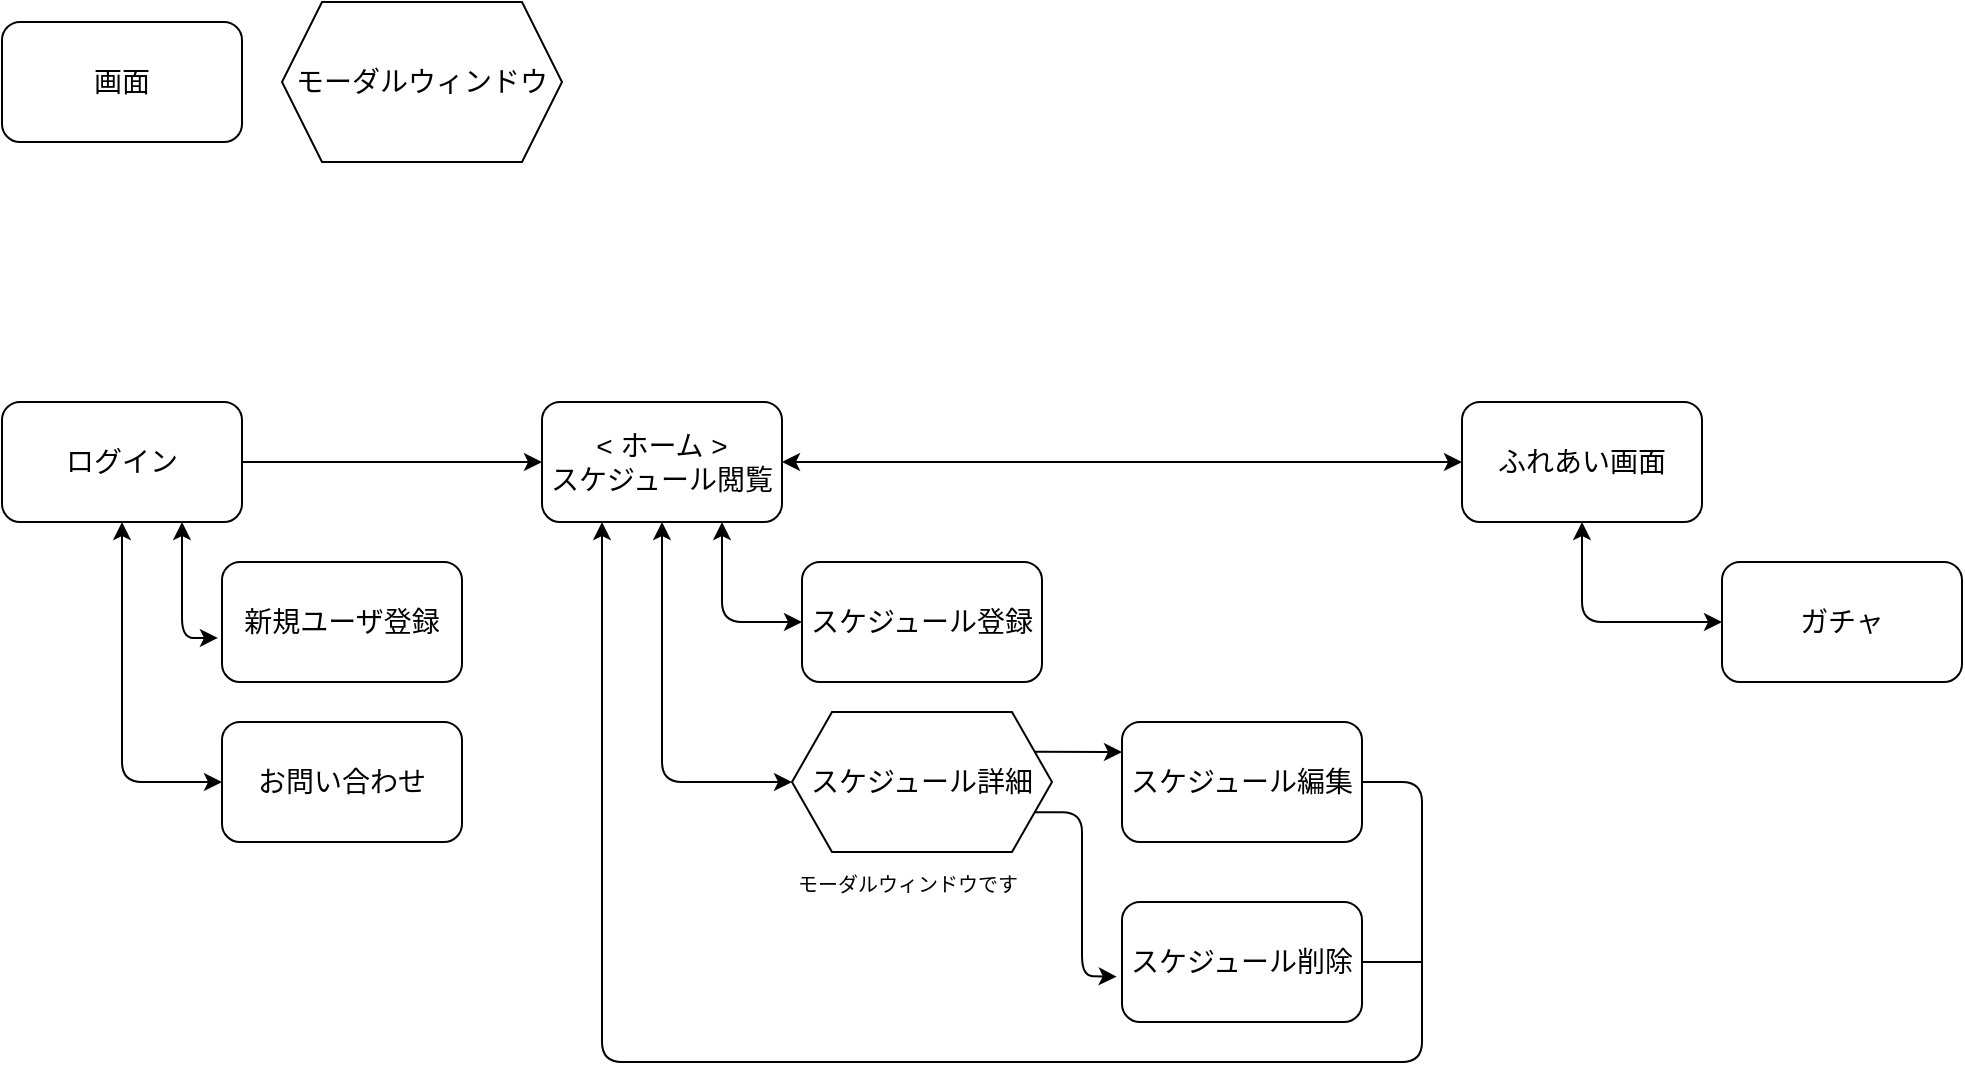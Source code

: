 <mxfile>
    <diagram id="xNM1HFz_wjV37Hjii_Vi" name="ページ1">
        <mxGraphModel dx="490" dy="427" grid="1" gridSize="10" guides="1" tooltips="1" connect="1" arrows="1" fold="1" page="1" pageScale="1" pageWidth="827" pageHeight="1169" math="0" shadow="0">
            <root>
                <mxCell id="0"/>
                <mxCell id="1" parent="0"/>
                <mxCell id="37" style="edgeStyle=none;html=1;exitX=1;exitY=0.5;exitDx=0;exitDy=0;entryX=0;entryY=0.5;entryDx=0;entryDy=0;fontSize=14;startArrow=none;startFill=0;endArrow=classic;endFill=1;" parent="1" source="2" target="7" edge="1">
                    <mxGeometry relative="1" as="geometry"/>
                </mxCell>
                <mxCell id="43" style="edgeStyle=none;html=1;exitX=0.75;exitY=1;exitDx=0;exitDy=0;entryX=-0.017;entryY=0.633;entryDx=0;entryDy=0;entryPerimeter=0;fontSize=14;startArrow=classic;startFill=1;endArrow=classic;endFill=1;" parent="1" source="2" target="12" edge="1">
                    <mxGeometry relative="1" as="geometry">
                        <Array as="points">
                            <mxPoint x="120" y="338"/>
                        </Array>
                    </mxGeometry>
                </mxCell>
                <mxCell id="44" style="edgeStyle=none;html=1;exitX=0.5;exitY=1;exitDx=0;exitDy=0;entryX=0;entryY=0.5;entryDx=0;entryDy=0;fontSize=14;startArrow=classic;startFill=1;endArrow=classic;endFill=1;" parent="1" source="2" target="41" edge="1">
                    <mxGeometry relative="1" as="geometry">
                        <Array as="points">
                            <mxPoint x="90" y="410"/>
                        </Array>
                    </mxGeometry>
                </mxCell>
                <mxCell id="2" value="&lt;font style=&quot;font-size: 14px;&quot;&gt;ログイン&lt;br&gt;&lt;/font&gt;" style="rounded=1;whiteSpace=wrap;html=1;fontSize=14;" parent="1" vertex="1">
                    <mxGeometry x="30" y="220" width="120" height="60" as="geometry"/>
                </mxCell>
                <mxCell id="5" value="&lt;font style=&quot;font-size: 14px;&quot;&gt;画面&lt;/font&gt;" style="rounded=1;whiteSpace=wrap;html=1;fontSize=14;" parent="1" vertex="1">
                    <mxGeometry x="30" y="30" width="120" height="60" as="geometry"/>
                </mxCell>
                <mxCell id="45" style="edgeStyle=none;html=1;exitX=0.75;exitY=1;exitDx=0;exitDy=0;fontSize=14;startArrow=classic;startFill=1;endArrow=classic;endFill=1;entryX=0;entryY=0.5;entryDx=0;entryDy=0;" parent="1" source="7" target="11" edge="1">
                    <mxGeometry relative="1" as="geometry">
                        <mxPoint x="410" y="350" as="targetPoint"/>
                        <Array as="points">
                            <mxPoint x="390" y="330"/>
                        </Array>
                    </mxGeometry>
                </mxCell>
                <mxCell id="46" style="edgeStyle=none;html=1;exitX=0.5;exitY=1;exitDx=0;exitDy=0;fontSize=14;startArrow=classic;startFill=1;endArrow=classic;endFill=1;entryX=0;entryY=0.5;entryDx=0;entryDy=0;" parent="1" source="7" target="50" edge="1">
                    <mxGeometry relative="1" as="geometry">
                        <mxPoint x="400" y="460" as="targetPoint"/>
                        <Array as="points">
                            <mxPoint x="360" y="410"/>
                        </Array>
                    </mxGeometry>
                </mxCell>
                <mxCell id="52" style="edgeStyle=none;html=1;exitX=1;exitY=0.5;exitDx=0;exitDy=0;entryX=0;entryY=0.5;entryDx=0;entryDy=0;fontSize=14;startArrow=classic;startFill=1;endArrow=classic;endFill=1;" parent="1" source="7" target="13" edge="1">
                    <mxGeometry relative="1" as="geometry"/>
                </mxCell>
                <mxCell id="7" value="&amp;lt; ホーム &amp;gt;&lt;br&gt;スケジュール閲覧" style="rounded=1;whiteSpace=wrap;html=1;fontSize=14;" parent="1" vertex="1">
                    <mxGeometry x="300" y="220" width="120" height="60" as="geometry"/>
                </mxCell>
                <mxCell id="47" style="edgeStyle=none;html=1;exitX=1;exitY=0.25;exitDx=0;exitDy=0;entryX=0;entryY=0.25;entryDx=0;entryDy=0;fontSize=14;startArrow=none;startFill=0;endArrow=classic;endFill=1;" parent="1" source="50" target="10" edge="1">
                    <mxGeometry relative="1" as="geometry">
                        <mxPoint x="550" y="395" as="sourcePoint"/>
                    </mxGeometry>
                </mxCell>
                <mxCell id="48" style="edgeStyle=none;html=1;entryX=-0.022;entryY=0.622;entryDx=0;entryDy=0;entryPerimeter=0;fontSize=14;startArrow=none;startFill=0;endArrow=classic;endFill=1;exitX=1;exitY=0.75;exitDx=0;exitDy=0;" parent="1" source="50" target="20" edge="1">
                    <mxGeometry relative="1" as="geometry">
                        <mxPoint x="550" y="410" as="sourcePoint"/>
                        <Array as="points">
                            <mxPoint x="570" y="425"/>
                            <mxPoint x="570" y="507"/>
                        </Array>
                    </mxGeometry>
                </mxCell>
                <mxCell id="49" style="edgeStyle=none;html=1;exitX=1;exitY=0.5;exitDx=0;exitDy=0;entryX=0.25;entryY=1;entryDx=0;entryDy=0;fontSize=14;startArrow=none;startFill=0;endArrow=classic;endFill=1;" parent="1" source="10" target="7" edge="1">
                    <mxGeometry relative="1" as="geometry">
                        <Array as="points">
                            <mxPoint x="740" y="410"/>
                            <mxPoint x="740" y="550"/>
                            <mxPoint x="330" y="550"/>
                        </Array>
                    </mxGeometry>
                </mxCell>
                <mxCell id="10" value="&lt;font style=&quot;font-size: 14px;&quot;&gt;スケジュール編集&lt;/font&gt;" style="rounded=1;whiteSpace=wrap;html=1;fontSize=14;" parent="1" vertex="1">
                    <mxGeometry x="590" y="380" width="120" height="60" as="geometry"/>
                </mxCell>
                <mxCell id="11" value="&lt;font style=&quot;font-size: 14px;&quot;&gt;スケジュール登録&lt;/font&gt;" style="rounded=1;whiteSpace=wrap;html=1;fontSize=14;" parent="1" vertex="1">
                    <mxGeometry x="430" y="300" width="120" height="60" as="geometry"/>
                </mxCell>
                <mxCell id="12" value="&lt;font style=&quot;font-size: 14px;&quot;&gt;新規ユーザ登録&lt;/font&gt;" style="rounded=1;whiteSpace=wrap;html=1;fontSize=14;" parent="1" vertex="1">
                    <mxGeometry x="140" y="300" width="120" height="60" as="geometry"/>
                </mxCell>
                <mxCell id="53" style="edgeStyle=none;html=1;exitX=0.5;exitY=1;exitDx=0;exitDy=0;entryX=0;entryY=0.5;entryDx=0;entryDy=0;fontSize=14;startArrow=classic;startFill=1;endArrow=classic;endFill=1;" parent="1" source="13" target="22" edge="1">
                    <mxGeometry relative="1" as="geometry">
                        <Array as="points">
                            <mxPoint x="820" y="330"/>
                        </Array>
                    </mxGeometry>
                </mxCell>
                <mxCell id="13" value="ふれあい画面" style="rounded=1;whiteSpace=wrap;html=1;fontSize=14;" parent="1" vertex="1">
                    <mxGeometry x="760" y="220" width="120" height="60" as="geometry"/>
                </mxCell>
                <mxCell id="17" value="モーダルウィンドウ&lt;br&gt;" style="shape=hexagon;perimeter=hexagonPerimeter2;whiteSpace=wrap;html=1;fixedSize=1;fontSize=14;" parent="1" vertex="1">
                    <mxGeometry x="170" y="20" width="140" height="80" as="geometry"/>
                </mxCell>
                <mxCell id="51" style="edgeStyle=none;html=1;exitX=1;exitY=0.5;exitDx=0;exitDy=0;fontSize=14;startArrow=none;startFill=0;endArrow=none;endFill=0;" parent="1" source="20" edge="1">
                    <mxGeometry relative="1" as="geometry">
                        <mxPoint x="740" y="500" as="targetPoint"/>
                    </mxGeometry>
                </mxCell>
                <mxCell id="20" value="&lt;font style=&quot;font-size: 14px;&quot;&gt;スケジュール削除&lt;/font&gt;" style="rounded=1;whiteSpace=wrap;html=1;fontSize=14;" parent="1" vertex="1">
                    <mxGeometry x="590" y="470" width="120" height="60" as="geometry"/>
                </mxCell>
                <mxCell id="22" value="&lt;span style=&quot;font-size: 14px;&quot;&gt;ガチャ&lt;/span&gt;" style="rounded=1;whiteSpace=wrap;html=1;fontSize=14;" parent="1" vertex="1">
                    <mxGeometry x="890" y="300" width="120" height="60" as="geometry"/>
                </mxCell>
                <mxCell id="36" value="&lt;font style=&quot;font-size: 10px;&quot;&gt;モーダルウィンドウです&lt;/font&gt;" style="text;html=1;strokeColor=none;fillColor=none;align=center;verticalAlign=middle;whiteSpace=wrap;rounded=0;fontSize=14;" parent="1" vertex="1">
                    <mxGeometry x="425" y="445" width="116" height="30" as="geometry"/>
                </mxCell>
                <mxCell id="41" value="&lt;font style=&quot;font-size: 14px;&quot;&gt;お問い合わせ&lt;br&gt;&lt;/font&gt;" style="rounded=1;whiteSpace=wrap;html=1;fontSize=14;" parent="1" vertex="1">
                    <mxGeometry x="140" y="380" width="120" height="60" as="geometry"/>
                </mxCell>
                <mxCell id="50" value="スケジュール詳細" style="shape=hexagon;perimeter=hexagonPerimeter2;whiteSpace=wrap;html=1;fixedSize=1;fontSize=14;" parent="1" vertex="1">
                    <mxGeometry x="425" y="375" width="130" height="70" as="geometry"/>
                </mxCell>
            </root>
        </mxGraphModel>
    </diagram>
</mxfile>